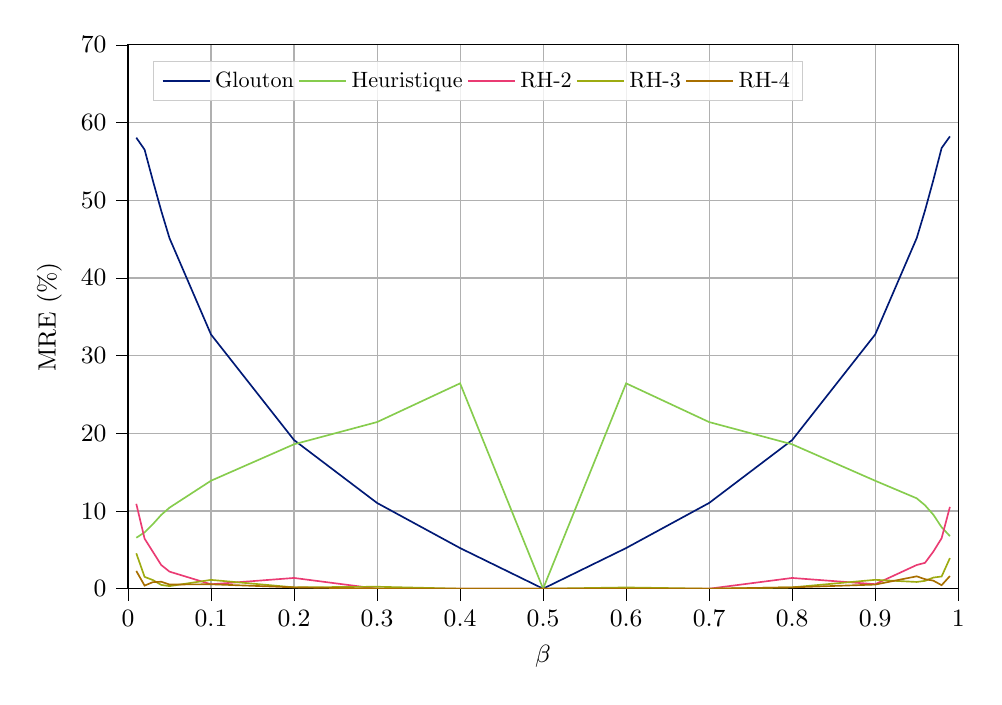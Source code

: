 % This file was created by tikzplotlib v0.9.1.
\begin{tikzpicture}

\definecolor{color0}{rgb}{0,0.098,0.459}
\definecolor{color1}{rgb}{0.525,0.8,0.302}
\definecolor{color2}{rgb}{0.918,0.231,0.451}
\definecolor{color3}{rgb}{0.616,0.671,0.067}
\definecolor{color4}{rgb}{0.659,0.435,0}

\begin{axis}[
height=0.7\linewidth,
label style={font=\small},
legend cell align={left},
legend columns=5,
legend style={fill opacity=0.8, draw opacity=1, text opacity=1, at={(0.03,0.97)}, anchor=north west, draw=white!80!black},
legend style={nodes={scale=0.8}},
tick align=outside,
tick label style={font=\small},
tick pos=left,
width=\linewidth,
x grid style={white!69.02!black},
xlabel={\(\displaystyle \beta\)},
xmajorgrids,
xmin=0, xmax=1,
xtick style={color=black},
y grid style={white!69.02!black},
ylabel={MRE (\%)},
ymajorgrids,
ymin=-4.9e-15, ymax=70,
ytick style={color=black}
]
\addplot [semithick, color0]
table {%
0.01 58.058
0.02 56.519
0.03 52.522
0.04 48.661
0.05 45.12
0.1 32.723
0.2 19.134
0.3 11.037
0.4 5.23
0.5 0
0.6 5.23
0.7 11.037
0.8 19.134
0.9 32.724
0.95 45.13
0.96 48.684
0.97 52.582
0.98 56.723
0.99 58.22
};
\addlegendentry{Glouton}
\addplot [semithick, color1]
table {%
0.01 6.553
0.02 7.251
0.03 8.308
0.04 9.499
0.05 10.431
0.1 13.9
0.2 18.59
0.3 21.449
0.4 26.434
0.5 0
0.6 26.434
0.7 21.449
0.8 18.584
0.9 13.894
0.95 11.635
0.96 10.74
0.97 9.524
0.98 7.917
0.99 6.767
};
\addlegendentry{Heuristique}
\addplot [semithick, color2]
table {%
0.01 10.922
0.02 6.443
0.04 3.052
0.05 2.196
0.1 0.567
0.2 1.382
0.3 7.153e-07
0.7 7.153e-07
0.8 1.382
0.9 0.58
0.95 3.05
0.96 3.328
0.97 4.771
0.98 6.495
0.99 10.53
};
\addlegendentry{RH-2}
\addplot [semithick, color3]
table {%
0.01 4.558
0.02 1.52
0.03 1.111
0.04 0.488
0.05 0.333
0.1 1.134
0.2 0.172
0.3 0.25
0.4 0.002
0.5 0
0.6 0.159
0.7 0.001
0.8 0.172
0.9 1.141
0.95 0.866
0.96 1.008
0.97 1.431
0.98 1.572
0.99 3.94
};
\addlegendentry{RH-3}
\addplot [semithick, color4]
table {%
0.01 2.281
0.02 0.4
0.03 0.843
0.04 0.893
0.05 0.538
0.1 0.569
0.2 0.172
0.3 7.153e-07
0.7 7.153e-07
0.8 0.172
0.9 0.531
0.95 1.593
0.96 1.223
0.97 1.036
0.98 0.451
0.99 1.625
};
\addlegendentry{RH-4}
\end{axis}

\end{tikzpicture}
